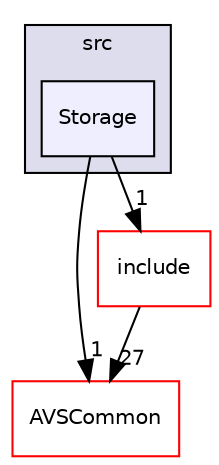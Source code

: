 digraph "/workplace/avs-device-sdk/Settings/src/Storage" {
  compound=true
  node [ fontsize="10", fontname="Helvetica"];
  edge [ labelfontsize="10", labelfontname="Helvetica"];
  subgraph clusterdir_c49c26511ee82c0add2fa791a3e96bc7 {
    graph [ bgcolor="#ddddee", pencolor="black", label="src" fontname="Helvetica", fontsize="10", URL="dir_c49c26511ee82c0add2fa791a3e96bc7.html"]
  dir_c9f8835348d6352390caeb3178a329af [shape=box, label="Storage", style="filled", fillcolor="#eeeeff", pencolor="black", URL="dir_c9f8835348d6352390caeb3178a329af.html"];
  }
  dir_13e65effb2bde530b17b3d5eefcd0266 [shape=box label="AVSCommon" fillcolor="white" style="filled" color="red" URL="dir_13e65effb2bde530b17b3d5eefcd0266.html"];
  dir_432cbbb5245314b613ff1e5a0d6316fd [shape=box label="include" fillcolor="white" style="filled" color="red" URL="dir_432cbbb5245314b613ff1e5a0d6316fd.html"];
  dir_432cbbb5245314b613ff1e5a0d6316fd->dir_13e65effb2bde530b17b3d5eefcd0266 [headlabel="27", labeldistance=1.5 headhref="dir_000284_000015.html"];
  dir_c9f8835348d6352390caeb3178a329af->dir_13e65effb2bde530b17b3d5eefcd0266 [headlabel="1", labeldistance=1.5 headhref="dir_000289_000015.html"];
  dir_c9f8835348d6352390caeb3178a329af->dir_432cbbb5245314b613ff1e5a0d6316fd [headlabel="1", labeldistance=1.5 headhref="dir_000289_000284.html"];
}
